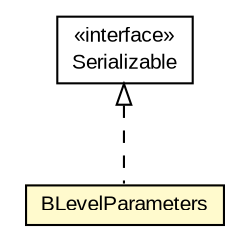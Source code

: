 #!/usr/local/bin/dot
#
# Class diagram 
# Generated by UMLGraph version R5_6-24-gf6e263 (http://www.umlgraph.org/)
#

digraph G {
	edge [fontname="arial",fontsize=10,labelfontname="arial",labelfontsize=10];
	node [fontname="arial",fontsize=10,shape=plaintext];
	nodesep=0.25;
	ranksep=0.5;
	// eu.europa.esig.dss.BLevelParameters
	c174724 [label=<<table title="eu.europa.esig.dss.BLevelParameters" border="0" cellborder="1" cellspacing="0" cellpadding="2" port="p" bgcolor="lemonChiffon" href="./BLevelParameters.html">
		<tr><td><table border="0" cellspacing="0" cellpadding="1">
<tr><td align="center" balign="center"> BLevelParameters </td></tr>
		</table></td></tr>
		</table>>, URL="./BLevelParameters.html", fontname="arial", fontcolor="black", fontsize=10.0];
	//eu.europa.esig.dss.BLevelParameters implements java.io.Serializable
	c175558:p -> c174724:p [dir=back,arrowtail=empty,style=dashed];
	// java.io.Serializable
	c175558 [label=<<table title="java.io.Serializable" border="0" cellborder="1" cellspacing="0" cellpadding="2" port="p" href="http://java.sun.com/j2se/1.4.2/docs/api/java/io/Serializable.html">
		<tr><td><table border="0" cellspacing="0" cellpadding="1">
<tr><td align="center" balign="center"> &#171;interface&#187; </td></tr>
<tr><td align="center" balign="center"> Serializable </td></tr>
		</table></td></tr>
		</table>>, URL="http://java.sun.com/j2se/1.4.2/docs/api/java/io/Serializable.html", fontname="arial", fontcolor="black", fontsize=10.0];
}

